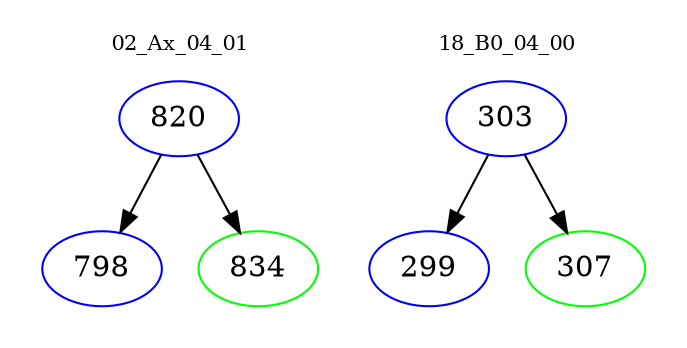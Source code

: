 digraph{
subgraph cluster_0 {
color = white
label = "02_Ax_04_01";
fontsize=10;
T0_820 [label="820", color="blue"]
T0_820 -> T0_798 [color="black"]
T0_798 [label="798", color="blue"]
T0_820 -> T0_834 [color="black"]
T0_834 [label="834", color="green"]
}
subgraph cluster_1 {
color = white
label = "18_B0_04_00";
fontsize=10;
T1_303 [label="303", color="blue"]
T1_303 -> T1_299 [color="black"]
T1_299 [label="299", color="blue"]
T1_303 -> T1_307 [color="black"]
T1_307 [label="307", color="green"]
}
}
